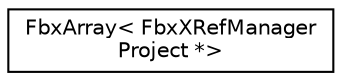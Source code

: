 digraph "クラス階層図"
{
  edge [fontname="Helvetica",fontsize="10",labelfontname="Helvetica",labelfontsize="10"];
  node [fontname="Helvetica",fontsize="10",shape=record];
  rankdir="LR";
  Node0 [label="FbxArray\< FbxXRefManager\lProject *\>",height=0.2,width=0.4,color="black", fillcolor="white", style="filled",URL="$class_fbx_array.html"];
}

